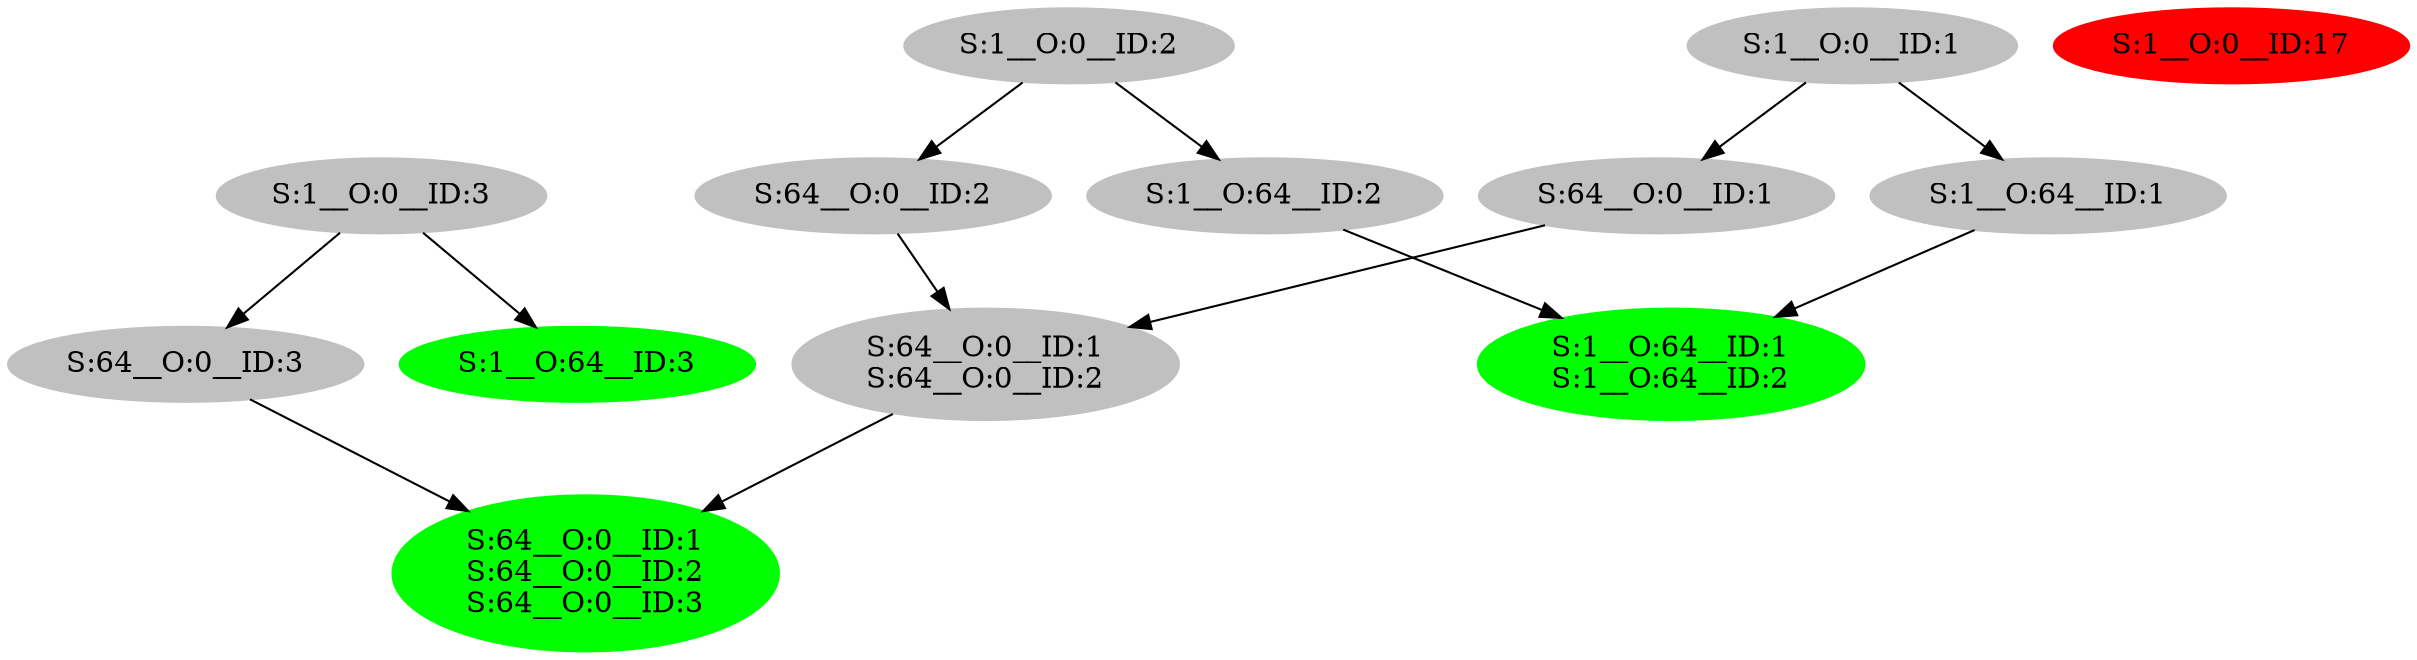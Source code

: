 strict digraph  {
0 [color=grey, label="S:1__O:0__ID:1", style=filled];
1 [color=grey, label="S:64__O:0__ID:1", style=filled];
2 [color=grey, label="S:64__O:0__ID:1
S:64__O:0__ID:2", style=filled];
3 [color=green, label="S:64__O:0__ID:1
S:64__O:0__ID:2
S:64__O:0__ID:3", style=filled];
4 [color=grey, label="S:1__O:64__ID:1", style=filled];
5 [color=green, label="S:1__O:64__ID:1
S:1__O:64__ID:2", style=filled];
6 [color=grey, label="S:1__O:0__ID:2", style=filled];
7 [color=grey, label="S:64__O:0__ID:2", style=filled];
8 [color=grey, label="S:1__O:64__ID:2", style=filled];
9 [color=grey, label="S:1__O:0__ID:3", style=filled];
10 [color=grey, label="S:64__O:0__ID:3", style=filled];
11 [color=green, label="S:1__O:64__ID:3", style=filled];
12 [color=red, label="S:1__O:0__ID:17", style=filled];
0 -> 1;
0 -> 4;
1 -> 2;
2 -> 3;
4 -> 5;
6 -> 7;
6 -> 8;
7 -> 2;
8 -> 5;
9 -> 10;
9 -> 11;
10 -> 3;
}
